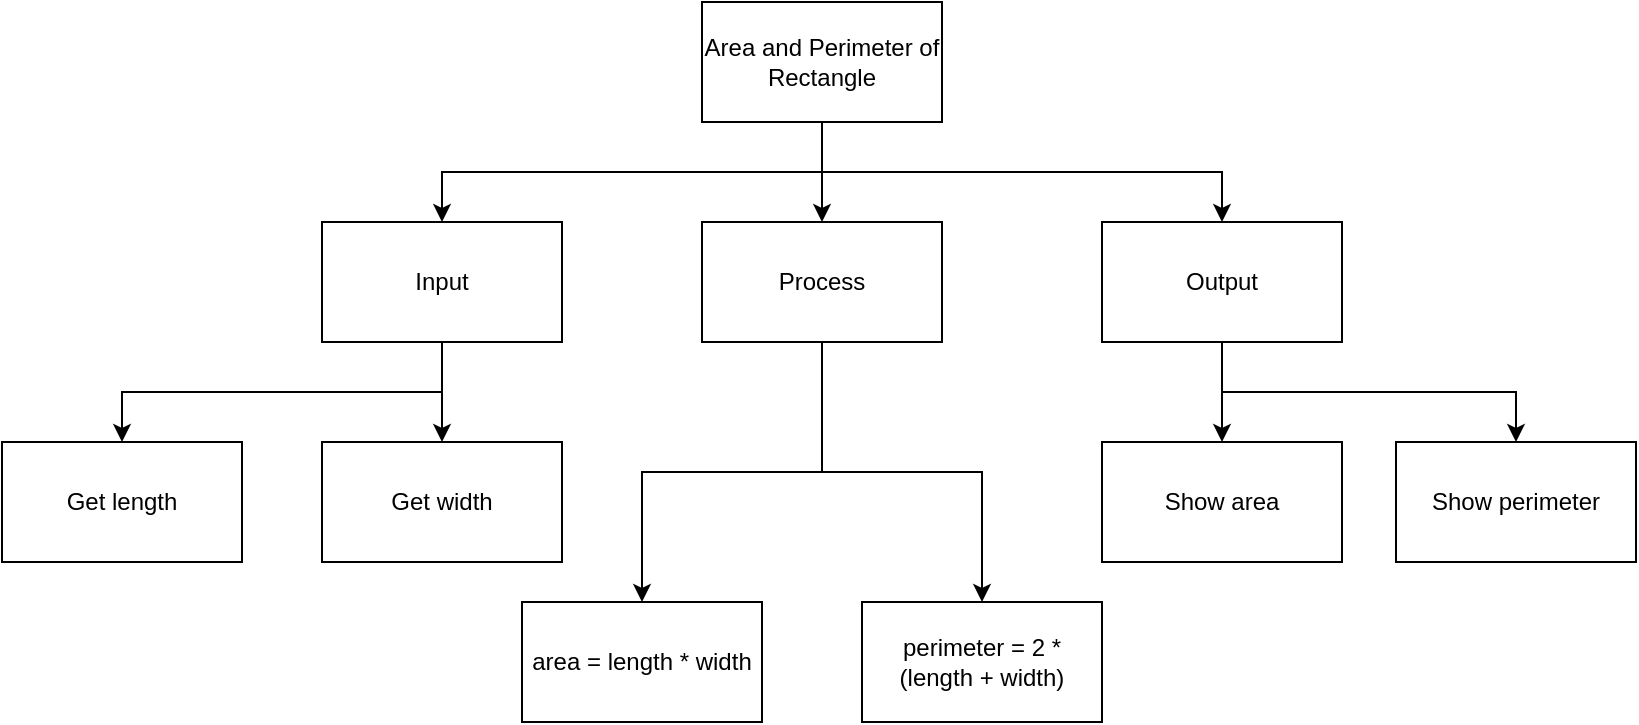 <mxfile>
    <diagram id="tCKXNba_SMfu-_RkbOLD" name="Page-1">
        <mxGraphModel dx="1074" dy="741" grid="1" gridSize="10" guides="1" tooltips="1" connect="1" arrows="1" fold="1" page="1" pageScale="1" pageWidth="827" pageHeight="1169" math="0" shadow="0">
            <root>
                <mxCell id="0"/>
                <mxCell id="1" parent="0"/>
                <mxCell id="6" value="" style="edgeStyle=none;html=1;" edge="1" parent="1" source="2" target="4">
                    <mxGeometry relative="1" as="geometry"/>
                </mxCell>
                <mxCell id="7" style="edgeStyle=orthogonalEdgeStyle;html=1;exitX=0.5;exitY=1;exitDx=0;exitDy=0;rounded=0;" edge="1" parent="1" source="2" target="3">
                    <mxGeometry relative="1" as="geometry"/>
                </mxCell>
                <mxCell id="8" style="edgeStyle=orthogonalEdgeStyle;rounded=0;html=1;exitX=0.5;exitY=1;exitDx=0;exitDy=0;entryX=0.5;entryY=0;entryDx=0;entryDy=0;" edge="1" parent="1" source="2" target="5">
                    <mxGeometry relative="1" as="geometry"/>
                </mxCell>
                <mxCell id="2" value="Area and Perimeter of Rectangle" style="whiteSpace=wrap;html=1;" vertex="1" parent="1">
                    <mxGeometry x="360" y="100" width="120" height="60" as="geometry"/>
                </mxCell>
                <mxCell id="11" style="edgeStyle=orthogonalEdgeStyle;rounded=0;html=1;exitX=0.5;exitY=1;exitDx=0;exitDy=0;" edge="1" parent="1" source="3" target="10">
                    <mxGeometry relative="1" as="geometry"/>
                </mxCell>
                <mxCell id="12" style="edgeStyle=orthogonalEdgeStyle;rounded=0;html=1;exitX=0.5;exitY=1;exitDx=0;exitDy=0;entryX=0.5;entryY=0;entryDx=0;entryDy=0;" edge="1" parent="1" source="3" target="9">
                    <mxGeometry relative="1" as="geometry"/>
                </mxCell>
                <mxCell id="3" value="Input" style="whiteSpace=wrap;html=1;" vertex="1" parent="1">
                    <mxGeometry x="170" y="210" width="120" height="60" as="geometry"/>
                </mxCell>
                <mxCell id="19" style="edgeStyle=orthogonalEdgeStyle;rounded=0;html=1;exitX=0.5;exitY=1;exitDx=0;exitDy=0;" edge="1" parent="1" source="4" target="17">
                    <mxGeometry relative="1" as="geometry"/>
                </mxCell>
                <mxCell id="20" style="edgeStyle=orthogonalEdgeStyle;rounded=0;html=1;exitX=0.5;exitY=1;exitDx=0;exitDy=0;" edge="1" parent="1" source="4" target="18">
                    <mxGeometry relative="1" as="geometry"/>
                </mxCell>
                <mxCell id="4" value="Process" style="whiteSpace=wrap;html=1;" vertex="1" parent="1">
                    <mxGeometry x="360" y="210" width="120" height="60" as="geometry"/>
                </mxCell>
                <mxCell id="15" style="edgeStyle=orthogonalEdgeStyle;rounded=0;html=1;exitX=0.5;exitY=1;exitDx=0;exitDy=0;entryX=0.5;entryY=0;entryDx=0;entryDy=0;" edge="1" parent="1" source="5" target="13">
                    <mxGeometry relative="1" as="geometry"/>
                </mxCell>
                <mxCell id="16" style="edgeStyle=orthogonalEdgeStyle;rounded=0;html=1;exitX=0.5;exitY=1;exitDx=0;exitDy=0;" edge="1" parent="1" source="5" target="14">
                    <mxGeometry relative="1" as="geometry"/>
                </mxCell>
                <mxCell id="5" value="Output" style="whiteSpace=wrap;html=1;" vertex="1" parent="1">
                    <mxGeometry x="560" y="210" width="120" height="60" as="geometry"/>
                </mxCell>
                <mxCell id="9" value="Get length" style="whiteSpace=wrap;html=1;" vertex="1" parent="1">
                    <mxGeometry x="10" y="320" width="120" height="60" as="geometry"/>
                </mxCell>
                <mxCell id="10" value="Get width" style="whiteSpace=wrap;html=1;" vertex="1" parent="1">
                    <mxGeometry x="170" y="320" width="120" height="60" as="geometry"/>
                </mxCell>
                <mxCell id="13" value="Show area" style="whiteSpace=wrap;html=1;" vertex="1" parent="1">
                    <mxGeometry x="560" y="320" width="120" height="60" as="geometry"/>
                </mxCell>
                <mxCell id="14" value="Show perimeter" style="whiteSpace=wrap;html=1;" vertex="1" parent="1">
                    <mxGeometry x="707" y="320" width="120" height="60" as="geometry"/>
                </mxCell>
                <mxCell id="17" value="area = length * width" style="whiteSpace=wrap;html=1;" vertex="1" parent="1">
                    <mxGeometry x="270" y="400" width="120" height="60" as="geometry"/>
                </mxCell>
                <mxCell id="18" value="perimeter = 2 * (length + width)" style="whiteSpace=wrap;html=1;" vertex="1" parent="1">
                    <mxGeometry x="440" y="400" width="120" height="60" as="geometry"/>
                </mxCell>
            </root>
        </mxGraphModel>
    </diagram>
</mxfile>